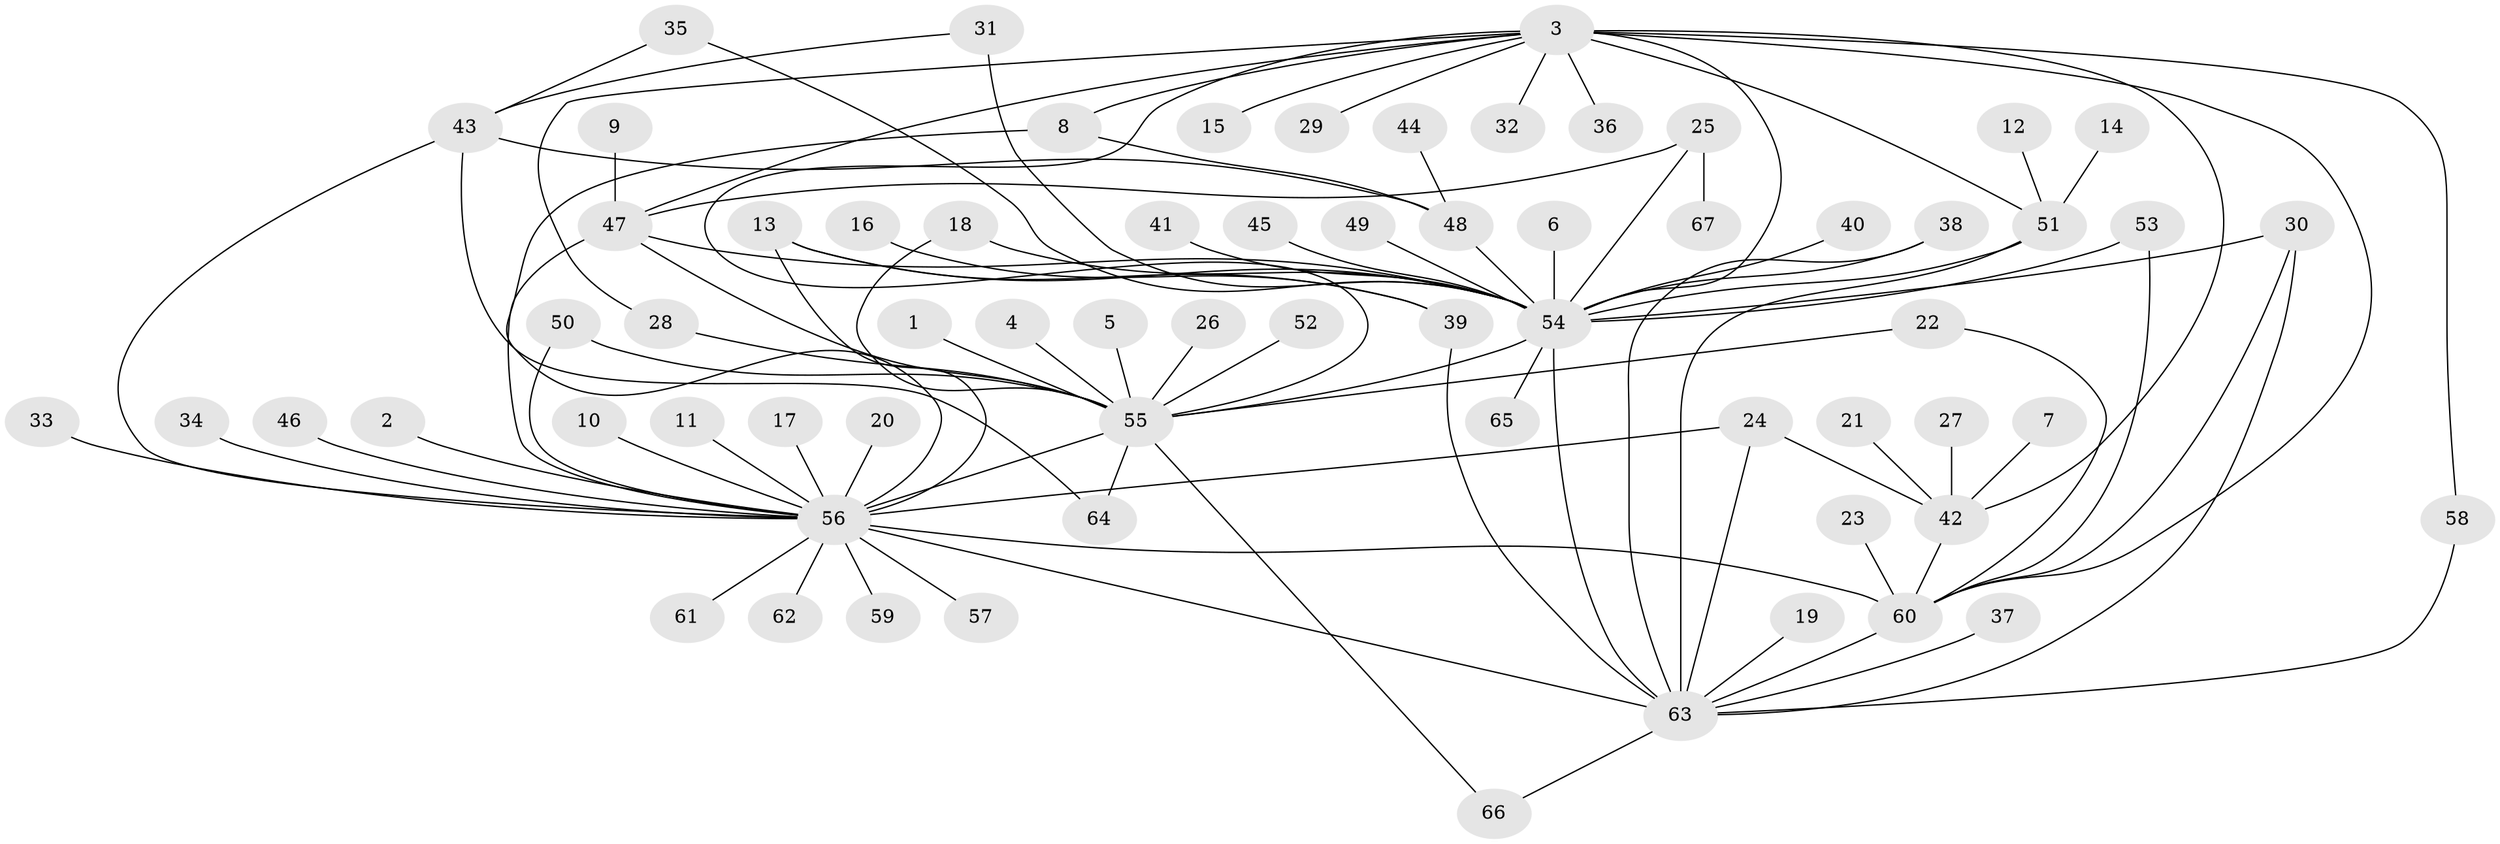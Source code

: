 // original degree distribution, {11: 0.007462686567164179, 7: 0.022388059701492536, 22: 0.007462686567164179, 17: 0.007462686567164179, 2: 0.23880597014925373, 25: 0.007462686567164179, 4: 0.05223880597014925, 1: 0.5074626865671642, 5: 0.03731343283582089, 3: 0.08955223880597014, 6: 0.007462686567164179, 9: 0.007462686567164179, 14: 0.007462686567164179}
// Generated by graph-tools (version 1.1) at 2025/25/03/09/25 03:25:55]
// undirected, 67 vertices, 97 edges
graph export_dot {
graph [start="1"]
  node [color=gray90,style=filled];
  1;
  2;
  3;
  4;
  5;
  6;
  7;
  8;
  9;
  10;
  11;
  12;
  13;
  14;
  15;
  16;
  17;
  18;
  19;
  20;
  21;
  22;
  23;
  24;
  25;
  26;
  27;
  28;
  29;
  30;
  31;
  32;
  33;
  34;
  35;
  36;
  37;
  38;
  39;
  40;
  41;
  42;
  43;
  44;
  45;
  46;
  47;
  48;
  49;
  50;
  51;
  52;
  53;
  54;
  55;
  56;
  57;
  58;
  59;
  60;
  61;
  62;
  63;
  64;
  65;
  66;
  67;
  1 -- 55 [weight=1.0];
  2 -- 56 [weight=1.0];
  3 -- 8 [weight=1.0];
  3 -- 15 [weight=1.0];
  3 -- 28 [weight=1.0];
  3 -- 29 [weight=1.0];
  3 -- 32 [weight=1.0];
  3 -- 36 [weight=1.0];
  3 -- 42 [weight=1.0];
  3 -- 47 [weight=1.0];
  3 -- 51 [weight=1.0];
  3 -- 54 [weight=2.0];
  3 -- 55 [weight=1.0];
  3 -- 58 [weight=1.0];
  3 -- 60 [weight=1.0];
  4 -- 55 [weight=1.0];
  5 -- 55 [weight=1.0];
  6 -- 54 [weight=1.0];
  7 -- 42 [weight=1.0];
  8 -- 48 [weight=1.0];
  8 -- 56 [weight=1.0];
  9 -- 47 [weight=1.0];
  10 -- 56 [weight=1.0];
  11 -- 56 [weight=1.0];
  12 -- 51 [weight=1.0];
  13 -- 39 [weight=1.0];
  13 -- 54 [weight=1.0];
  13 -- 56 [weight=1.0];
  14 -- 51 [weight=1.0];
  16 -- 39 [weight=1.0];
  17 -- 56 [weight=1.0];
  18 -- 54 [weight=1.0];
  18 -- 55 [weight=1.0];
  19 -- 63 [weight=1.0];
  20 -- 56 [weight=1.0];
  21 -- 42 [weight=1.0];
  22 -- 55 [weight=1.0];
  22 -- 60 [weight=1.0];
  23 -- 60 [weight=1.0];
  24 -- 42 [weight=1.0];
  24 -- 56 [weight=1.0];
  24 -- 63 [weight=1.0];
  25 -- 47 [weight=1.0];
  25 -- 54 [weight=1.0];
  25 -- 67 [weight=1.0];
  26 -- 55 [weight=1.0];
  27 -- 42 [weight=1.0];
  28 -- 55 [weight=1.0];
  30 -- 54 [weight=1.0];
  30 -- 60 [weight=1.0];
  30 -- 63 [weight=1.0];
  31 -- 43 [weight=1.0];
  31 -- 54 [weight=1.0];
  33 -- 56 [weight=1.0];
  34 -- 56 [weight=1.0];
  35 -- 43 [weight=1.0];
  35 -- 54 [weight=1.0];
  37 -- 63 [weight=1.0];
  38 -- 54 [weight=1.0];
  38 -- 63 [weight=1.0];
  39 -- 63 [weight=1.0];
  40 -- 54 [weight=1.0];
  41 -- 54 [weight=1.0];
  42 -- 60 [weight=1.0];
  43 -- 48 [weight=1.0];
  43 -- 56 [weight=1.0];
  43 -- 64 [weight=1.0];
  44 -- 48 [weight=1.0];
  45 -- 54 [weight=1.0];
  46 -- 56 [weight=1.0];
  47 -- 54 [weight=1.0];
  47 -- 55 [weight=1.0];
  47 -- 56 [weight=1.0];
  48 -- 54 [weight=1.0];
  49 -- 54 [weight=1.0];
  50 -- 55 [weight=1.0];
  50 -- 56 [weight=1.0];
  51 -- 54 [weight=1.0];
  51 -- 63 [weight=1.0];
  52 -- 55 [weight=1.0];
  53 -- 54 [weight=1.0];
  53 -- 60 [weight=1.0];
  54 -- 55 [weight=2.0];
  54 -- 63 [weight=2.0];
  54 -- 65 [weight=1.0];
  55 -- 56 [weight=1.0];
  55 -- 64 [weight=1.0];
  55 -- 66 [weight=1.0];
  56 -- 57 [weight=1.0];
  56 -- 59 [weight=1.0];
  56 -- 60 [weight=4.0];
  56 -- 61 [weight=1.0];
  56 -- 62 [weight=1.0];
  56 -- 63 [weight=1.0];
  58 -- 63 [weight=1.0];
  60 -- 63 [weight=1.0];
  63 -- 66 [weight=1.0];
}
